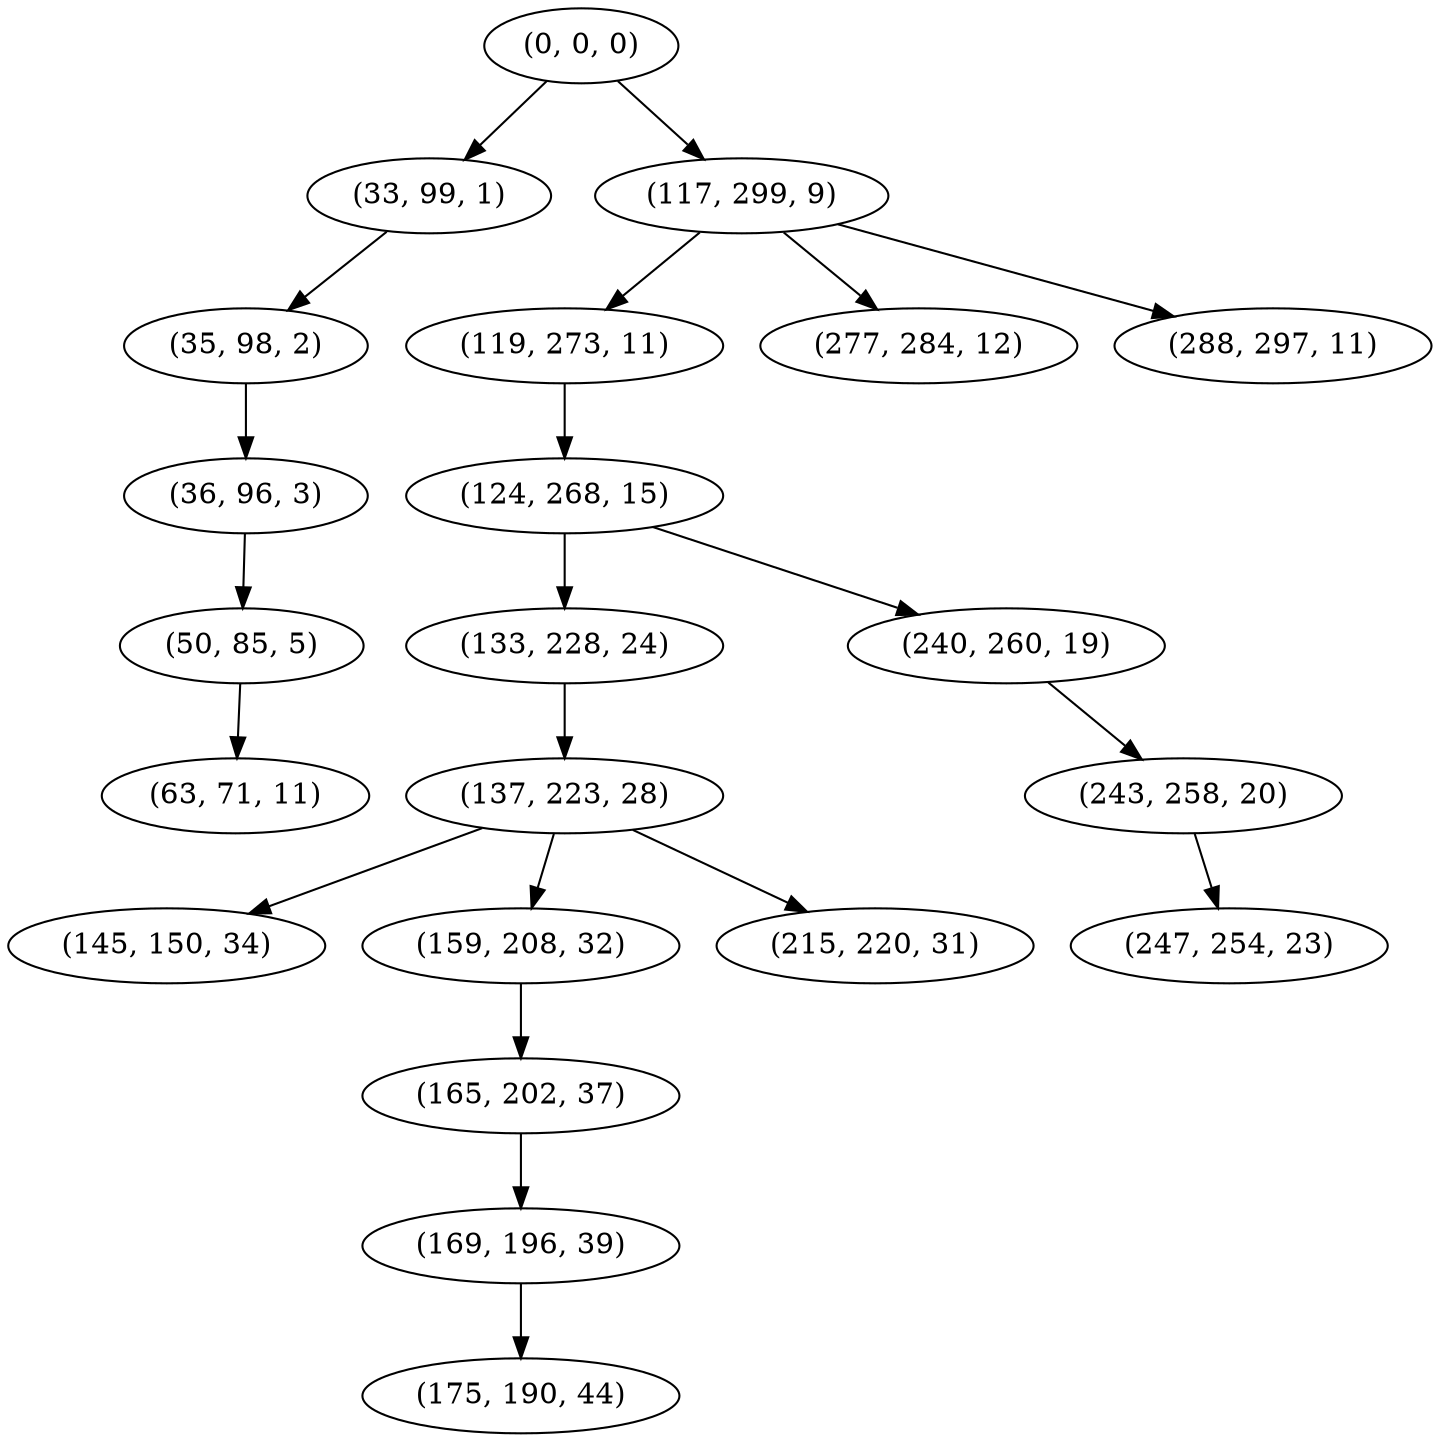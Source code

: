 digraph tree {
    "(0, 0, 0)";
    "(33, 99, 1)";
    "(35, 98, 2)";
    "(36, 96, 3)";
    "(50, 85, 5)";
    "(63, 71, 11)";
    "(117, 299, 9)";
    "(119, 273, 11)";
    "(124, 268, 15)";
    "(133, 228, 24)";
    "(137, 223, 28)";
    "(145, 150, 34)";
    "(159, 208, 32)";
    "(165, 202, 37)";
    "(169, 196, 39)";
    "(175, 190, 44)";
    "(215, 220, 31)";
    "(240, 260, 19)";
    "(243, 258, 20)";
    "(247, 254, 23)";
    "(277, 284, 12)";
    "(288, 297, 11)";
    "(0, 0, 0)" -> "(33, 99, 1)";
    "(0, 0, 0)" -> "(117, 299, 9)";
    "(33, 99, 1)" -> "(35, 98, 2)";
    "(35, 98, 2)" -> "(36, 96, 3)";
    "(36, 96, 3)" -> "(50, 85, 5)";
    "(50, 85, 5)" -> "(63, 71, 11)";
    "(117, 299, 9)" -> "(119, 273, 11)";
    "(117, 299, 9)" -> "(277, 284, 12)";
    "(117, 299, 9)" -> "(288, 297, 11)";
    "(119, 273, 11)" -> "(124, 268, 15)";
    "(124, 268, 15)" -> "(133, 228, 24)";
    "(124, 268, 15)" -> "(240, 260, 19)";
    "(133, 228, 24)" -> "(137, 223, 28)";
    "(137, 223, 28)" -> "(145, 150, 34)";
    "(137, 223, 28)" -> "(159, 208, 32)";
    "(137, 223, 28)" -> "(215, 220, 31)";
    "(159, 208, 32)" -> "(165, 202, 37)";
    "(165, 202, 37)" -> "(169, 196, 39)";
    "(169, 196, 39)" -> "(175, 190, 44)";
    "(240, 260, 19)" -> "(243, 258, 20)";
    "(243, 258, 20)" -> "(247, 254, 23)";
}
